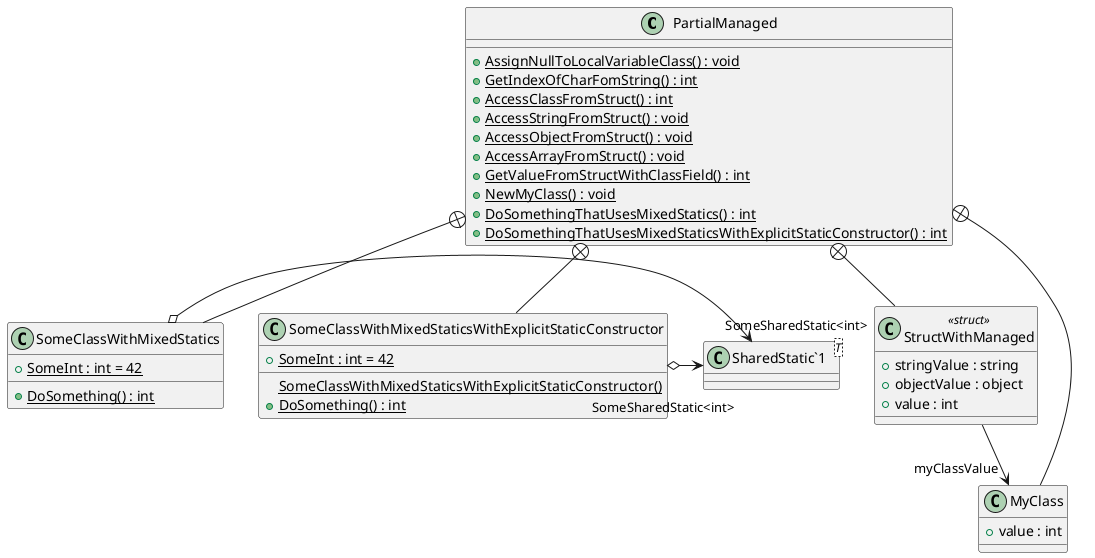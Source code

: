 @startuml
class PartialManaged {
    + {static} AssignNullToLocalVariableClass() : void
    + {static} GetIndexOfCharFomString() : int
    + {static} AccessClassFromStruct() : int
    + {static} AccessStringFromStruct() : void
    + {static} AccessObjectFromStruct() : void
    + {static} AccessArrayFromStruct() : void
    + {static} GetValueFromStructWithClassField() : int
    + {static} NewMyClass() : void
    + {static} DoSomethingThatUsesMixedStatics() : int
    + {static} DoSomethingThatUsesMixedStaticsWithExplicitStaticConstructor() : int
}
class StructWithManaged <<struct>> {
    + stringValue : string
    + objectValue : object
    + value : int
}
class MyClass {
    + value : int
}
class SomeClassWithMixedStatics {
    + {static} SomeInt : int = 42
    + {static} DoSomething() : int
}
class SomeClassWithMixedStaticsWithExplicitStaticConstructor {
    + {static} SomeInt : int = 42
    {static} SomeClassWithMixedStaticsWithExplicitStaticConstructor()
    + {static} DoSomething() : int
}
class "SharedStatic`1"<T> {
}
PartialManaged +-- StructWithManaged
StructWithManaged --> "myClassValue" MyClass
PartialManaged +-- MyClass
PartialManaged +-- SomeClassWithMixedStatics
SomeClassWithMixedStatics o-> "SomeSharedStatic<int>" "SharedStatic`1"
PartialManaged +-- SomeClassWithMixedStaticsWithExplicitStaticConstructor
SomeClassWithMixedStaticsWithExplicitStaticConstructor o-> "SomeSharedStatic<int>" "SharedStatic`1"
@enduml
